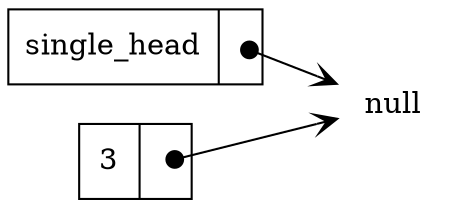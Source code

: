 digraph single_linked_list {
        rankdir=LR;
        node [shape=record];
        head [label="{ single_head | <ref>  }"]
        a [label="{ 3 | <ref>  }"]
        null [shape=none, label="null"];
        head:ref:c -> null   [arrowhead=vee, arrowtail=dot, dir=both, tailclip=false];
        a:ref:c -> null   [arrowhead=vee, arrowtail=dot, dir=both, tailclip=false];
}

